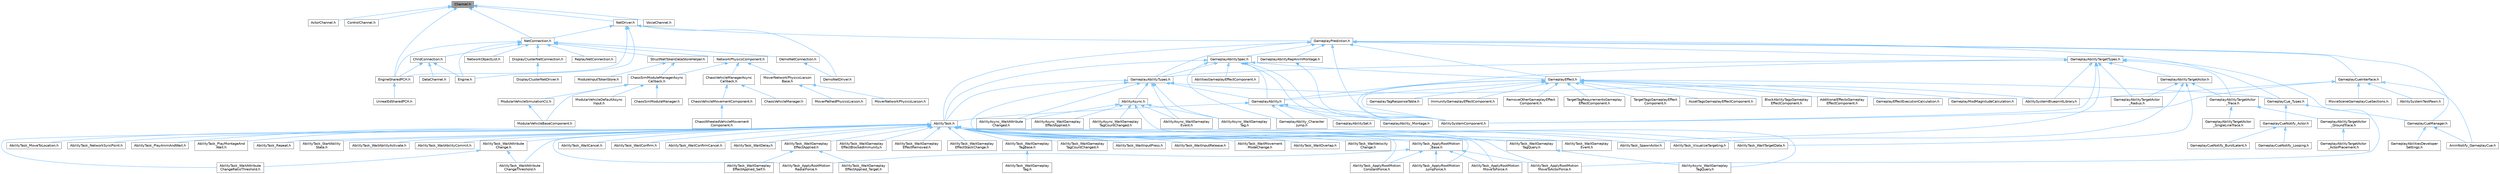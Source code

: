 digraph "Channel.h"
{
 // INTERACTIVE_SVG=YES
 // LATEX_PDF_SIZE
  bgcolor="transparent";
  edge [fontname=Helvetica,fontsize=10,labelfontname=Helvetica,labelfontsize=10];
  node [fontname=Helvetica,fontsize=10,shape=box,height=0.2,width=0.4];
  Node1 [id="Node000001",label="Channel.h",height=0.2,width=0.4,color="gray40", fillcolor="grey60", style="filled", fontcolor="black",tooltip=" "];
  Node1 -> Node2 [id="edge1_Node000001_Node000002",dir="back",color="steelblue1",style="solid",tooltip=" "];
  Node2 [id="Node000002",label="ActorChannel.h",height=0.2,width=0.4,color="grey40", fillcolor="white", style="filled",URL="$d5/de0/ActorChannel_8h.html",tooltip=" "];
  Node1 -> Node3 [id="edge2_Node000001_Node000003",dir="back",color="steelblue1",style="solid",tooltip=" "];
  Node3 [id="Node000003",label="ControlChannel.h",height=0.2,width=0.4,color="grey40", fillcolor="white", style="filled",URL="$d3/d06/ControlChannel_8h.html",tooltip=" "];
  Node1 -> Node4 [id="edge3_Node000001_Node000004",dir="back",color="steelblue1",style="solid",tooltip=" "];
  Node4 [id="Node000004",label="EngineSharedPCH.h",height=0.2,width=0.4,color="grey40", fillcolor="white", style="filled",URL="$dc/dbb/EngineSharedPCH_8h.html",tooltip=" "];
  Node4 -> Node5 [id="edge4_Node000004_Node000005",dir="back",color="steelblue1",style="solid",tooltip=" "];
  Node5 [id="Node000005",label="UnrealEdSharedPCH.h",height=0.2,width=0.4,color="grey40", fillcolor="white", style="filled",URL="$d1/de6/UnrealEdSharedPCH_8h.html",tooltip=" "];
  Node1 -> Node6 [id="edge5_Node000001_Node000006",dir="back",color="steelblue1",style="solid",tooltip=" "];
  Node6 [id="Node000006",label="NetConnection.h",height=0.2,width=0.4,color="grey40", fillcolor="white", style="filled",URL="$d6/d03/NetConnection_8h.html",tooltip=" "];
  Node6 -> Node7 [id="edge6_Node000006_Node000007",dir="back",color="steelblue1",style="solid",tooltip=" "];
  Node7 [id="Node000007",label="ChildConnection.h",height=0.2,width=0.4,color="grey40", fillcolor="white", style="filled",URL="$de/dea/ChildConnection_8h.html",tooltip=" "];
  Node7 -> Node8 [id="edge7_Node000007_Node000008",dir="back",color="steelblue1",style="solid",tooltip=" "];
  Node8 [id="Node000008",label="DataChannel.h",height=0.2,width=0.4,color="grey40", fillcolor="white", style="filled",URL="$df/ded/DataChannel_8h.html",tooltip=" "];
  Node7 -> Node9 [id="edge8_Node000007_Node000009",dir="back",color="steelblue1",style="solid",tooltip=" "];
  Node9 [id="Node000009",label="Engine.h",height=0.2,width=0.4,color="grey40", fillcolor="white", style="filled",URL="$d1/d34/Public_2Engine_8h.html",tooltip=" "];
  Node7 -> Node4 [id="edge9_Node000007_Node000004",dir="back",color="steelblue1",style="solid",tooltip=" "];
  Node6 -> Node10 [id="edge10_Node000006_Node000010",dir="back",color="steelblue1",style="solid",tooltip=" "];
  Node10 [id="Node000010",label="DemoNetConnection.h",height=0.2,width=0.4,color="grey40", fillcolor="white", style="filled",URL="$d7/d81/DemoNetConnection_8h.html",tooltip=" "];
  Node10 -> Node11 [id="edge11_Node000010_Node000011",dir="back",color="steelblue1",style="solid",tooltip=" "];
  Node11 [id="Node000011",label="DemoNetDriver.h",height=0.2,width=0.4,color="grey40", fillcolor="white", style="filled",URL="$df/df9/DemoNetDriver_8h.html",tooltip=" "];
  Node6 -> Node12 [id="edge12_Node000006_Node000012",dir="back",color="steelblue1",style="solid",tooltip=" "];
  Node12 [id="Node000012",label="DisplayClusterNetConnection.h",height=0.2,width=0.4,color="grey40", fillcolor="white", style="filled",URL="$d0/df0/DisplayClusterNetConnection_8h.html",tooltip=" "];
  Node12 -> Node13 [id="edge13_Node000012_Node000013",dir="back",color="steelblue1",style="solid",tooltip=" "];
  Node13 [id="Node000013",label="DisplayClusterNetDriver.h",height=0.2,width=0.4,color="grey40", fillcolor="white", style="filled",URL="$db/de1/DisplayClusterNetDriver_8h.html",tooltip=" "];
  Node6 -> Node9 [id="edge14_Node000006_Node000009",dir="back",color="steelblue1",style="solid",tooltip=" "];
  Node6 -> Node4 [id="edge15_Node000006_Node000004",dir="back",color="steelblue1",style="solid",tooltip=" "];
  Node6 -> Node14 [id="edge16_Node000006_Node000014",dir="back",color="steelblue1",style="solid",tooltip=" "];
  Node14 [id="Node000014",label="NetworkObjectList.h",height=0.2,width=0.4,color="grey40", fillcolor="white", style="filled",URL="$d5/d6a/NetworkObjectList_8h.html",tooltip=" "];
  Node6 -> Node15 [id="edge17_Node000006_Node000015",dir="back",color="steelblue1",style="solid",tooltip=" "];
  Node15 [id="Node000015",label="NetworkPhysicsComponent.h",height=0.2,width=0.4,color="grey40", fillcolor="white", style="filled",URL="$d5/dcb/NetworkPhysicsComponent_8h.html",tooltip=" "];
  Node15 -> Node16 [id="edge18_Node000015_Node000016",dir="back",color="steelblue1",style="solid",tooltip=" "];
  Node16 [id="Node000016",label="ChaosSimModuleManagerAsync\lCallback.h",height=0.2,width=0.4,color="grey40", fillcolor="white", style="filled",URL="$d7/dd0/ChaosSimModuleManagerAsyncCallback_8h.html",tooltip=" "];
  Node16 -> Node17 [id="edge19_Node000016_Node000017",dir="back",color="steelblue1",style="solid",tooltip=" "];
  Node17 [id="Node000017",label="ChaosSimModuleManager.h",height=0.2,width=0.4,color="grey40", fillcolor="white", style="filled",URL="$d7/dd1/ChaosSimModuleManager_8h.html",tooltip=" "];
  Node16 -> Node18 [id="edge20_Node000016_Node000018",dir="back",color="steelblue1",style="solid",tooltip=" "];
  Node18 [id="Node000018",label="ModularVehicleBaseComponent.h",height=0.2,width=0.4,color="grey40", fillcolor="white", style="filled",URL="$d3/dc7/ModularVehicleBaseComponent_8h.html",tooltip=" "];
  Node16 -> Node19 [id="edge21_Node000016_Node000019",dir="back",color="steelblue1",style="solid",tooltip=" "];
  Node19 [id="Node000019",label="ModularVehicleDefaultAsync\lInput.h",height=0.2,width=0.4,color="grey40", fillcolor="white", style="filled",URL="$d5/df8/ModularVehicleDefaultAsyncInput_8h.html",tooltip=" "];
  Node16 -> Node20 [id="edge22_Node000016_Node000020",dir="back",color="steelblue1",style="solid",tooltip=" "];
  Node20 [id="Node000020",label="ModularVehicleSimulationCU.h",height=0.2,width=0.4,color="grey40", fillcolor="white", style="filled",URL="$d8/d61/ModularVehicleSimulationCU_8h.html",tooltip=" "];
  Node20 -> Node18 [id="edge23_Node000020_Node000018",dir="back",color="steelblue1",style="solid",tooltip=" "];
  Node15 -> Node21 [id="edge24_Node000015_Node000021",dir="back",color="steelblue1",style="solid",tooltip=" "];
  Node21 [id="Node000021",label="ChaosVehicleManagerAsync\lCallback.h",height=0.2,width=0.4,color="grey40", fillcolor="white", style="filled",URL="$d4/dea/ChaosVehicleManagerAsyncCallback_8h.html",tooltip=" "];
  Node21 -> Node22 [id="edge25_Node000021_Node000022",dir="back",color="steelblue1",style="solid",tooltip=" "];
  Node22 [id="Node000022",label="ChaosVehicleManager.h",height=0.2,width=0.4,color="grey40", fillcolor="white", style="filled",URL="$d3/d70/ChaosVehicleManager_8h.html",tooltip=" "];
  Node21 -> Node23 [id="edge26_Node000021_Node000023",dir="back",color="steelblue1",style="solid",tooltip=" "];
  Node23 [id="Node000023",label="ChaosVehicleMovementComponent.h",height=0.2,width=0.4,color="grey40", fillcolor="white", style="filled",URL="$dc/dfc/ChaosVehicleMovementComponent_8h.html",tooltip=" "];
  Node23 -> Node24 [id="edge27_Node000023_Node000024",dir="back",color="steelblue1",style="solid",tooltip=" "];
  Node24 [id="Node000024",label="ChaosWheeledVehicleMovement\lComponent.h",height=0.2,width=0.4,color="grey40", fillcolor="white", style="filled",URL="$dc/d77/ChaosWheeledVehicleMovementComponent_8h.html",tooltip=" "];
  Node15 -> Node25 [id="edge28_Node000015_Node000025",dir="back",color="steelblue1",style="solid",tooltip=" "];
  Node25 [id="Node000025",label="MoverNetworkPhysicsLiaison\lBase.h",height=0.2,width=0.4,color="grey40", fillcolor="white", style="filled",URL="$d6/d54/MoverNetworkPhysicsLiaisonBase_8h.html",tooltip=" "];
  Node25 -> Node26 [id="edge29_Node000025_Node000026",dir="back",color="steelblue1",style="solid",tooltip=" "];
  Node26 [id="Node000026",label="MoverNetworkPhysicsLiaison.h",height=0.2,width=0.4,color="grey40", fillcolor="white", style="filled",URL="$d7/d6a/MoverNetworkPhysicsLiaison_8h.html",tooltip=" "];
  Node25 -> Node27 [id="edge30_Node000025_Node000027",dir="back",color="steelblue1",style="solid",tooltip=" "];
  Node27 [id="Node000027",label="MoverPathedPhysicsLiaison.h",height=0.2,width=0.4,color="grey40", fillcolor="white", style="filled",URL="$d8/d2d/MoverPathedPhysicsLiaison_8h.html",tooltip=" "];
  Node6 -> Node28 [id="edge31_Node000006_Node000028",dir="back",color="steelblue1",style="solid",tooltip=" "];
  Node28 [id="Node000028",label="ReplayNetConnection.h",height=0.2,width=0.4,color="grey40", fillcolor="white", style="filled",URL="$d8/dc8/ReplayNetConnection_8h.html",tooltip=" "];
  Node6 -> Node29 [id="edge32_Node000006_Node000029",dir="back",color="steelblue1",style="solid",tooltip=" "];
  Node29 [id="Node000029",label="StructNetTokenDataStoreHelper.h",height=0.2,width=0.4,color="grey40", fillcolor="white", style="filled",URL="$d2/d63/StructNetTokenDataStoreHelper_8h.html",tooltip=" "];
  Node29 -> Node16 [id="edge33_Node000029_Node000016",dir="back",color="steelblue1",style="solid",tooltip=" "];
  Node29 -> Node30 [id="edge34_Node000029_Node000030",dir="back",color="steelblue1",style="solid",tooltip=" "];
  Node30 [id="Node000030",label="ModuleInputTokenStore.h",height=0.2,width=0.4,color="grey40", fillcolor="white", style="filled",URL="$d9/d7e/ModuleInputTokenStore_8h.html",tooltip=" "];
  Node1 -> Node31 [id="edge35_Node000001_Node000031",dir="back",color="steelblue1",style="solid",tooltip=" "];
  Node31 [id="Node000031",label="NetDriver.h",height=0.2,width=0.4,color="grey40", fillcolor="white", style="filled",URL="$d8/d6d/NetDriver_8h.html",tooltip=" "];
  Node31 -> Node11 [id="edge36_Node000031_Node000011",dir="back",color="steelblue1",style="solid",tooltip=" "];
  Node31 -> Node9 [id="edge37_Node000031_Node000009",dir="back",color="steelblue1",style="solid",tooltip=" "];
  Node31 -> Node4 [id="edge38_Node000031_Node000004",dir="back",color="steelblue1",style="solid",tooltip=" "];
  Node31 -> Node32 [id="edge39_Node000031_Node000032",dir="back",color="steelblue1",style="solid",tooltip=" "];
  Node32 [id="Node000032",label="GameplayPrediction.h",height=0.2,width=0.4,color="grey40", fillcolor="white", style="filled",URL="$d1/d2f/GameplayPrediction_8h.html",tooltip=" "];
  Node32 -> Node33 [id="edge40_Node000032_Node000033",dir="back",color="steelblue1",style="solid",tooltip=" "];
  Node33 [id="Node000033",label="AbilitySystemComponent.h",height=0.2,width=0.4,color="grey40", fillcolor="white", style="filled",URL="$d0/da3/AbilitySystemComponent_8h.html",tooltip=" "];
  Node32 -> Node34 [id="edge41_Node000032_Node000034",dir="back",color="steelblue1",style="solid",tooltip=" "];
  Node34 [id="Node000034",label="AbilityTask.h",height=0.2,width=0.4,color="grey40", fillcolor="white", style="filled",URL="$d2/d8e/AbilityTask_8h.html",tooltip=" "];
  Node34 -> Node35 [id="edge42_Node000034_Node000035",dir="back",color="steelblue1",style="solid",tooltip=" "];
  Node35 [id="Node000035",label="AbilityTask_ApplyRootMotion\lConstantForce.h",height=0.2,width=0.4,color="grey40", fillcolor="white", style="filled",URL="$d0/de8/AbilityTask__ApplyRootMotionConstantForce_8h.html",tooltip=" "];
  Node34 -> Node36 [id="edge43_Node000034_Node000036",dir="back",color="steelblue1",style="solid",tooltip=" "];
  Node36 [id="Node000036",label="AbilityTask_ApplyRootMotion\lJumpForce.h",height=0.2,width=0.4,color="grey40", fillcolor="white", style="filled",URL="$d7/db6/AbilityTask__ApplyRootMotionJumpForce_8h.html",tooltip=" "];
  Node34 -> Node37 [id="edge44_Node000034_Node000037",dir="back",color="steelblue1",style="solid",tooltip=" "];
  Node37 [id="Node000037",label="AbilityTask_ApplyRootMotion\lMoveToActorForce.h",height=0.2,width=0.4,color="grey40", fillcolor="white", style="filled",URL="$d5/de3/AbilityTask__ApplyRootMotionMoveToActorForce_8h.html",tooltip=" "];
  Node34 -> Node38 [id="edge45_Node000034_Node000038",dir="back",color="steelblue1",style="solid",tooltip=" "];
  Node38 [id="Node000038",label="AbilityTask_ApplyRootMotion\lMoveToForce.h",height=0.2,width=0.4,color="grey40", fillcolor="white", style="filled",URL="$d3/dc3/AbilityTask__ApplyRootMotionMoveToForce_8h.html",tooltip=" "];
  Node34 -> Node39 [id="edge46_Node000034_Node000039",dir="back",color="steelblue1",style="solid",tooltip=" "];
  Node39 [id="Node000039",label="AbilityTask_ApplyRootMotion\lRadialForce.h",height=0.2,width=0.4,color="grey40", fillcolor="white", style="filled",URL="$da/d06/AbilityTask__ApplyRootMotionRadialForce_8h.html",tooltip=" "];
  Node34 -> Node40 [id="edge47_Node000034_Node000040",dir="back",color="steelblue1",style="solid",tooltip=" "];
  Node40 [id="Node000040",label="AbilityTask_ApplyRootMotion\l_Base.h",height=0.2,width=0.4,color="grey40", fillcolor="white", style="filled",URL="$d8/d7d/AbilityTask__ApplyRootMotion__Base_8h.html",tooltip=" "];
  Node40 -> Node35 [id="edge48_Node000040_Node000035",dir="back",color="steelblue1",style="solid",tooltip=" "];
  Node40 -> Node36 [id="edge49_Node000040_Node000036",dir="back",color="steelblue1",style="solid",tooltip=" "];
  Node40 -> Node37 [id="edge50_Node000040_Node000037",dir="back",color="steelblue1",style="solid",tooltip=" "];
  Node40 -> Node38 [id="edge51_Node000040_Node000038",dir="back",color="steelblue1",style="solid",tooltip=" "];
  Node40 -> Node39 [id="edge52_Node000040_Node000039",dir="back",color="steelblue1",style="solid",tooltip=" "];
  Node34 -> Node41 [id="edge53_Node000034_Node000041",dir="back",color="steelblue1",style="solid",tooltip=" "];
  Node41 [id="Node000041",label="AbilityTask_MoveToLocation.h",height=0.2,width=0.4,color="grey40", fillcolor="white", style="filled",URL="$da/d8d/AbilityTask__MoveToLocation_8h.html",tooltip=" "];
  Node34 -> Node42 [id="edge54_Node000034_Node000042",dir="back",color="steelblue1",style="solid",tooltip=" "];
  Node42 [id="Node000042",label="AbilityTask_NetworkSyncPoint.h",height=0.2,width=0.4,color="grey40", fillcolor="white", style="filled",URL="$dc/d62/AbilityTask__NetworkSyncPoint_8h.html",tooltip=" "];
  Node34 -> Node43 [id="edge55_Node000034_Node000043",dir="back",color="steelblue1",style="solid",tooltip=" "];
  Node43 [id="Node000043",label="AbilityTask_PlayAnimAndWait.h",height=0.2,width=0.4,color="grey40", fillcolor="white", style="filled",URL="$d4/d50/AbilityTask__PlayAnimAndWait_8h.html",tooltip=" "];
  Node34 -> Node44 [id="edge56_Node000034_Node000044",dir="back",color="steelblue1",style="solid",tooltip=" "];
  Node44 [id="Node000044",label="AbilityTask_PlayMontageAnd\lWait.h",height=0.2,width=0.4,color="grey40", fillcolor="white", style="filled",URL="$de/d05/AbilityTask__PlayMontageAndWait_8h.html",tooltip=" "];
  Node34 -> Node45 [id="edge57_Node000034_Node000045",dir="back",color="steelblue1",style="solid",tooltip=" "];
  Node45 [id="Node000045",label="AbilityTask_Repeat.h",height=0.2,width=0.4,color="grey40", fillcolor="white", style="filled",URL="$da/d7d/AbilityTask__Repeat_8h.html",tooltip=" "];
  Node34 -> Node46 [id="edge58_Node000034_Node000046",dir="back",color="steelblue1",style="solid",tooltip=" "];
  Node46 [id="Node000046",label="AbilityTask_SpawnActor.h",height=0.2,width=0.4,color="grey40", fillcolor="white", style="filled",URL="$dc/d97/AbilityTask__SpawnActor_8h.html",tooltip=" "];
  Node34 -> Node47 [id="edge59_Node000034_Node000047",dir="back",color="steelblue1",style="solid",tooltip=" "];
  Node47 [id="Node000047",label="AbilityTask_StartAbility\lState.h",height=0.2,width=0.4,color="grey40", fillcolor="white", style="filled",URL="$db/d91/AbilityTask__StartAbilityState_8h.html",tooltip=" "];
  Node34 -> Node48 [id="edge60_Node000034_Node000048",dir="back",color="steelblue1",style="solid",tooltip=" "];
  Node48 [id="Node000048",label="AbilityTask_VisualizeTargeting.h",height=0.2,width=0.4,color="grey40", fillcolor="white", style="filled",URL="$df/dbd/AbilityTask__VisualizeTargeting_8h.html",tooltip=" "];
  Node34 -> Node49 [id="edge61_Node000034_Node000049",dir="back",color="steelblue1",style="solid",tooltip=" "];
  Node49 [id="Node000049",label="AbilityTask_WaitAbilityActivate.h",height=0.2,width=0.4,color="grey40", fillcolor="white", style="filled",URL="$db/da3/AbilityTask__WaitAbilityActivate_8h.html",tooltip=" "];
  Node34 -> Node50 [id="edge62_Node000034_Node000050",dir="back",color="steelblue1",style="solid",tooltip=" "];
  Node50 [id="Node000050",label="AbilityTask_WaitAbilityCommit.h",height=0.2,width=0.4,color="grey40", fillcolor="white", style="filled",URL="$de/de8/AbilityTask__WaitAbilityCommit_8h.html",tooltip=" "];
  Node34 -> Node51 [id="edge63_Node000034_Node000051",dir="back",color="steelblue1",style="solid",tooltip=" "];
  Node51 [id="Node000051",label="AbilityTask_WaitAttribute\lChange.h",height=0.2,width=0.4,color="grey40", fillcolor="white", style="filled",URL="$dd/d60/AbilityTask__WaitAttributeChange_8h.html",tooltip=" "];
  Node51 -> Node52 [id="edge64_Node000051_Node000052",dir="back",color="steelblue1",style="solid",tooltip=" "];
  Node52 [id="Node000052",label="AbilityTask_WaitAttribute\lChangeRatioThreshold.h",height=0.2,width=0.4,color="grey40", fillcolor="white", style="filled",URL="$de/d5e/AbilityTask__WaitAttributeChangeRatioThreshold_8h.html",tooltip=" "];
  Node51 -> Node53 [id="edge65_Node000051_Node000053",dir="back",color="steelblue1",style="solid",tooltip=" "];
  Node53 [id="Node000053",label="AbilityTask_WaitAttribute\lChangeThreshold.h",height=0.2,width=0.4,color="grey40", fillcolor="white", style="filled",URL="$db/d3e/AbilityTask__WaitAttributeChangeThreshold_8h.html",tooltip=" "];
  Node34 -> Node52 [id="edge66_Node000034_Node000052",dir="back",color="steelblue1",style="solid",tooltip=" "];
  Node34 -> Node53 [id="edge67_Node000034_Node000053",dir="back",color="steelblue1",style="solid",tooltip=" "];
  Node34 -> Node54 [id="edge68_Node000034_Node000054",dir="back",color="steelblue1",style="solid",tooltip=" "];
  Node54 [id="Node000054",label="AbilityTask_WaitCancel.h",height=0.2,width=0.4,color="grey40", fillcolor="white", style="filled",URL="$dc/d16/AbilityTask__WaitCancel_8h.html",tooltip=" "];
  Node34 -> Node55 [id="edge69_Node000034_Node000055",dir="back",color="steelblue1",style="solid",tooltip=" "];
  Node55 [id="Node000055",label="AbilityTask_WaitConfirm.h",height=0.2,width=0.4,color="grey40", fillcolor="white", style="filled",URL="$d3/d4f/AbilityTask__WaitConfirm_8h.html",tooltip=" "];
  Node34 -> Node56 [id="edge70_Node000034_Node000056",dir="back",color="steelblue1",style="solid",tooltip=" "];
  Node56 [id="Node000056",label="AbilityTask_WaitConfirmCancel.h",height=0.2,width=0.4,color="grey40", fillcolor="white", style="filled",URL="$de/d88/AbilityTask__WaitConfirmCancel_8h.html",tooltip=" "];
  Node34 -> Node57 [id="edge71_Node000034_Node000057",dir="back",color="steelblue1",style="solid",tooltip=" "];
  Node57 [id="Node000057",label="AbilityTask_WaitDelay.h",height=0.2,width=0.4,color="grey40", fillcolor="white", style="filled",URL="$dc/d63/AbilityTask__WaitDelay_8h.html",tooltip=" "];
  Node34 -> Node58 [id="edge72_Node000034_Node000058",dir="back",color="steelblue1",style="solid",tooltip=" "];
  Node58 [id="Node000058",label="AbilityTask_WaitGameplay\lEffectApplied.h",height=0.2,width=0.4,color="grey40", fillcolor="white", style="filled",URL="$d8/dfe/AbilityTask__WaitGameplayEffectApplied_8h.html",tooltip=" "];
  Node58 -> Node59 [id="edge73_Node000058_Node000059",dir="back",color="steelblue1",style="solid",tooltip=" "];
  Node59 [id="Node000059",label="AbilityTask_WaitGameplay\lEffectApplied_Self.h",height=0.2,width=0.4,color="grey40", fillcolor="white", style="filled",URL="$d0/d01/AbilityTask__WaitGameplayEffectApplied__Self_8h.html",tooltip=" "];
  Node58 -> Node60 [id="edge74_Node000058_Node000060",dir="back",color="steelblue1",style="solid",tooltip=" "];
  Node60 [id="Node000060",label="AbilityTask_WaitGameplay\lEffectApplied_Target.h",height=0.2,width=0.4,color="grey40", fillcolor="white", style="filled",URL="$db/dc4/AbilityTask__WaitGameplayEffectApplied__Target_8h.html",tooltip=" "];
  Node34 -> Node61 [id="edge75_Node000034_Node000061",dir="back",color="steelblue1",style="solid",tooltip=" "];
  Node61 [id="Node000061",label="AbilityTask_WaitGameplay\lEffectBlockedImmunity.h",height=0.2,width=0.4,color="grey40", fillcolor="white", style="filled",URL="$d4/d24/AbilityTask__WaitGameplayEffectBlockedImmunity_8h.html",tooltip=" "];
  Node34 -> Node62 [id="edge76_Node000034_Node000062",dir="back",color="steelblue1",style="solid",tooltip=" "];
  Node62 [id="Node000062",label="AbilityTask_WaitGameplay\lEffectRemoved.h",height=0.2,width=0.4,color="grey40", fillcolor="white", style="filled",URL="$d1/da9/AbilityTask__WaitGameplayEffectRemoved_8h.html",tooltip=" "];
  Node34 -> Node63 [id="edge77_Node000034_Node000063",dir="back",color="steelblue1",style="solid",tooltip=" "];
  Node63 [id="Node000063",label="AbilityTask_WaitGameplay\lEffectStackChange.h",height=0.2,width=0.4,color="grey40", fillcolor="white", style="filled",URL="$de/db3/AbilityTask__WaitGameplayEffectStackChange_8h.html",tooltip=" "];
  Node34 -> Node64 [id="edge78_Node000034_Node000064",dir="back",color="steelblue1",style="solid",tooltip=" "];
  Node64 [id="Node000064",label="AbilityTask_WaitGameplay\lEvent.h",height=0.2,width=0.4,color="grey40", fillcolor="white", style="filled",URL="$dc/db8/AbilityTask__WaitGameplayEvent_8h.html",tooltip=" "];
  Node34 -> Node65 [id="edge79_Node000034_Node000065",dir="back",color="steelblue1",style="solid",tooltip=" "];
  Node65 [id="Node000065",label="AbilityTask_WaitGameplay\lTagBase.h",height=0.2,width=0.4,color="grey40", fillcolor="white", style="filled",URL="$d8/dd0/AbilityTask__WaitGameplayTagBase_8h.html",tooltip=" "];
  Node65 -> Node66 [id="edge80_Node000065_Node000066",dir="back",color="steelblue1",style="solid",tooltip=" "];
  Node66 [id="Node000066",label="AbilityTask_WaitGameplay\lTag.h",height=0.2,width=0.4,color="grey40", fillcolor="white", style="filled",URL="$d3/d4f/AbilityTask__WaitGameplayTag_8h.html",tooltip=" "];
  Node34 -> Node67 [id="edge81_Node000034_Node000067",dir="back",color="steelblue1",style="solid",tooltip=" "];
  Node67 [id="Node000067",label="AbilityTask_WaitGameplay\lTagCountChanged.h",height=0.2,width=0.4,color="grey40", fillcolor="white", style="filled",URL="$dd/d55/AbilityTask__WaitGameplayTagCountChanged_8h.html",tooltip=" "];
  Node34 -> Node68 [id="edge82_Node000034_Node000068",dir="back",color="steelblue1",style="solid",tooltip=" "];
  Node68 [id="Node000068",label="AbilityTask_WaitGameplay\lTagQuery.h",height=0.2,width=0.4,color="grey40", fillcolor="white", style="filled",URL="$d4/d7f/AbilityTask__WaitGameplayTagQuery_8h.html",tooltip=" "];
  Node68 -> Node69 [id="edge83_Node000068_Node000069",dir="back",color="steelblue1",style="solid",tooltip=" "];
  Node69 [id="Node000069",label="AbilityAsync_WaitGameplay\lTagQuery.h",height=0.2,width=0.4,color="grey40", fillcolor="white", style="filled",URL="$d5/d29/AbilityAsync__WaitGameplayTagQuery_8h.html",tooltip=" "];
  Node34 -> Node70 [id="edge84_Node000034_Node000070",dir="back",color="steelblue1",style="solid",tooltip=" "];
  Node70 [id="Node000070",label="AbilityTask_WaitInputPress.h",height=0.2,width=0.4,color="grey40", fillcolor="white", style="filled",URL="$d6/d00/AbilityTask__WaitInputPress_8h.html",tooltip=" "];
  Node34 -> Node71 [id="edge85_Node000034_Node000071",dir="back",color="steelblue1",style="solid",tooltip=" "];
  Node71 [id="Node000071",label="AbilityTask_WaitInputRelease.h",height=0.2,width=0.4,color="grey40", fillcolor="white", style="filled",URL="$d1/d89/AbilityTask__WaitInputRelease_8h.html",tooltip=" "];
  Node34 -> Node72 [id="edge86_Node000034_Node000072",dir="back",color="steelblue1",style="solid",tooltip=" "];
  Node72 [id="Node000072",label="AbilityTask_WaitMovement\lModeChange.h",height=0.2,width=0.4,color="grey40", fillcolor="white", style="filled",URL="$d9/df7/AbilityTask__WaitMovementModeChange_8h.html",tooltip=" "];
  Node34 -> Node73 [id="edge87_Node000034_Node000073",dir="back",color="steelblue1",style="solid",tooltip=" "];
  Node73 [id="Node000073",label="AbilityTask_WaitOverlap.h",height=0.2,width=0.4,color="grey40", fillcolor="white", style="filled",URL="$d9/dab/AbilityTask__WaitOverlap_8h.html",tooltip=" "];
  Node34 -> Node74 [id="edge88_Node000034_Node000074",dir="back",color="steelblue1",style="solid",tooltip=" "];
  Node74 [id="Node000074",label="AbilityTask_WaitTargetData.h",height=0.2,width=0.4,color="grey40", fillcolor="white", style="filled",URL="$d2/d40/AbilityTask__WaitTargetData_8h.html",tooltip=" "];
  Node34 -> Node75 [id="edge89_Node000034_Node000075",dir="back",color="steelblue1",style="solid",tooltip=" "];
  Node75 [id="Node000075",label="AbilityTask_WaitVelocity\lChange.h",height=0.2,width=0.4,color="grey40", fillcolor="white", style="filled",URL="$da/d38/AbilityTask__WaitVelocityChange_8h.html",tooltip=" "];
  Node32 -> Node76 [id="edge90_Node000032_Node000076",dir="back",color="steelblue1",style="solid",tooltip=" "];
  Node76 [id="Node000076",label="GameplayAbilityRepAnimMontage.h",height=0.2,width=0.4,color="grey40", fillcolor="white", style="filled",URL="$d2/d68/GameplayAbilityRepAnimMontage_8h.html",tooltip=" "];
  Node76 -> Node33 [id="edge91_Node000076_Node000033",dir="back",color="steelblue1",style="solid",tooltip=" "];
  Node32 -> Node77 [id="edge92_Node000032_Node000077",dir="back",color="steelblue1",style="solid",tooltip=" "];
  Node77 [id="Node000077",label="GameplayAbilitySpec.h",height=0.2,width=0.4,color="grey40", fillcolor="white", style="filled",URL="$dd/daf/GameplayAbilitySpec_8h.html",tooltip=" "];
  Node77 -> Node78 [id="edge93_Node000077_Node000078",dir="back",color="steelblue1",style="solid",tooltip=" "];
  Node78 [id="Node000078",label="AbilitiesGameplayEffectComponent.h",height=0.2,width=0.4,color="grey40", fillcolor="white", style="filled",URL="$da/db0/AbilitiesGameplayEffectComponent_8h.html",tooltip=" "];
  Node77 -> Node33 [id="edge94_Node000077_Node000033",dir="back",color="steelblue1",style="solid",tooltip=" "];
  Node77 -> Node34 [id="edge95_Node000077_Node000034",dir="back",color="steelblue1",style="solid",tooltip=" "];
  Node77 -> Node79 [id="edge96_Node000077_Node000079",dir="back",color="steelblue1",style="solid",tooltip=" "];
  Node79 [id="Node000079",label="GameplayAbility.h",height=0.2,width=0.4,color="grey40", fillcolor="white", style="filled",URL="$dc/d44/GameplayAbility_8h.html",tooltip=" "];
  Node79 -> Node33 [id="edge97_Node000079_Node000033",dir="back",color="steelblue1",style="solid",tooltip=" "];
  Node79 -> Node34 [id="edge98_Node000079_Node000034",dir="back",color="steelblue1",style="solid",tooltip=" "];
  Node79 -> Node80 [id="edge99_Node000079_Node000080",dir="back",color="steelblue1",style="solid",tooltip=" "];
  Node80 [id="Node000080",label="GameplayAbilitySet.h",height=0.2,width=0.4,color="grey40", fillcolor="white", style="filled",URL="$d5/d19/GameplayAbilitySet_8h.html",tooltip=" "];
  Node79 -> Node81 [id="edge100_Node000079_Node000081",dir="back",color="steelblue1",style="solid",tooltip=" "];
  Node81 [id="Node000081",label="GameplayAbility_Character\lJump.h",height=0.2,width=0.4,color="grey40", fillcolor="white", style="filled",URL="$d7/dd2/GameplayAbility__CharacterJump_8h.html",tooltip=" "];
  Node79 -> Node82 [id="edge101_Node000079_Node000082",dir="back",color="steelblue1",style="solid",tooltip=" "];
  Node82 [id="Node000082",label="GameplayAbility_Montage.h",height=0.2,width=0.4,color="grey40", fillcolor="white", style="filled",URL="$d6/d77/GameplayAbility__Montage_8h.html",tooltip=" "];
  Node77 -> Node83 [id="edge102_Node000077_Node000083",dir="back",color="steelblue1",style="solid",tooltip=" "];
  Node83 [id="Node000083",label="GameplayAbilityTypes.h",height=0.2,width=0.4,color="grey40", fillcolor="white", style="filled",URL="$d1/dd9/GameplayAbilityTypes_8h.html",tooltip=" "];
  Node83 -> Node84 [id="edge103_Node000083_Node000084",dir="back",color="steelblue1",style="solid",tooltip=" "];
  Node84 [id="Node000084",label="AbilityAsync.h",height=0.2,width=0.4,color="grey40", fillcolor="white", style="filled",URL="$d8/dce/AbilityAsync_8h.html",tooltip=" "];
  Node84 -> Node85 [id="edge104_Node000084_Node000085",dir="back",color="steelblue1",style="solid",tooltip=" "];
  Node85 [id="Node000085",label="AbilityAsync_WaitAttribute\lChanged.h",height=0.2,width=0.4,color="grey40", fillcolor="white", style="filled",URL="$d8/d81/AbilityAsync__WaitAttributeChanged_8h.html",tooltip=" "];
  Node84 -> Node86 [id="edge105_Node000084_Node000086",dir="back",color="steelblue1",style="solid",tooltip=" "];
  Node86 [id="Node000086",label="AbilityAsync_WaitGameplay\lEffectApplied.h",height=0.2,width=0.4,color="grey40", fillcolor="white", style="filled",URL="$dd/d1a/AbilityAsync__WaitGameplayEffectApplied_8h.html",tooltip=" "];
  Node84 -> Node87 [id="edge106_Node000084_Node000087",dir="back",color="steelblue1",style="solid",tooltip=" "];
  Node87 [id="Node000087",label="AbilityAsync_WaitGameplay\lEvent.h",height=0.2,width=0.4,color="grey40", fillcolor="white", style="filled",URL="$d4/d2d/AbilityAsync__WaitGameplayEvent_8h.html",tooltip=" "];
  Node84 -> Node88 [id="edge107_Node000084_Node000088",dir="back",color="steelblue1",style="solid",tooltip=" "];
  Node88 [id="Node000088",label="AbilityAsync_WaitGameplay\lTag.h",height=0.2,width=0.4,color="grey40", fillcolor="white", style="filled",URL="$d8/dc5/AbilityAsync__WaitGameplayTag_8h.html",tooltip=" "];
  Node84 -> Node89 [id="edge108_Node000084_Node000089",dir="back",color="steelblue1",style="solid",tooltip=" "];
  Node89 [id="Node000089",label="AbilityAsync_WaitGameplay\lTagCountChanged.h",height=0.2,width=0.4,color="grey40", fillcolor="white", style="filled",URL="$d3/d03/AbilityAsync__WaitGameplayTagCountChanged_8h.html",tooltip=" "];
  Node84 -> Node69 [id="edge109_Node000084_Node000069",dir="back",color="steelblue1",style="solid",tooltip=" "];
  Node83 -> Node85 [id="edge110_Node000083_Node000085",dir="back",color="steelblue1",style="solid",tooltip=" "];
  Node83 -> Node87 [id="edge111_Node000083_Node000087",dir="back",color="steelblue1",style="solid",tooltip=" "];
  Node83 -> Node88 [id="edge112_Node000083_Node000088",dir="back",color="steelblue1",style="solid",tooltip=" "];
  Node83 -> Node90 [id="edge113_Node000083_Node000090",dir="back",color="steelblue1",style="solid",tooltip=" "];
  Node90 [id="Node000090",label="AbilitySystemBlueprintLibrary.h",height=0.2,width=0.4,color="grey40", fillcolor="white", style="filled",URL="$d5/dd6/AbilitySystemBlueprintLibrary_8h.html",tooltip=" "];
  Node83 -> Node34 [id="edge114_Node000083_Node000034",dir="back",color="steelblue1",style="solid",tooltip=" "];
  Node83 -> Node64 [id="edge115_Node000083_Node000064",dir="back",color="steelblue1",style="solid",tooltip=" "];
  Node83 -> Node79 [id="edge116_Node000083_Node000079",dir="back",color="steelblue1",style="solid",tooltip=" "];
  Node77 -> Node81 [id="edge117_Node000077_Node000081",dir="back",color="steelblue1",style="solid",tooltip=" "];
  Node77 -> Node82 [id="edge118_Node000077_Node000082",dir="back",color="steelblue1",style="solid",tooltip=" "];
  Node77 -> Node91 [id="edge119_Node000077_Node000091",dir="back",color="steelblue1",style="solid",tooltip=" "];
  Node91 [id="Node000091",label="GameplayEffect.h",height=0.2,width=0.4,color="grey40", fillcolor="white", style="filled",URL="$d4/d15/GameplayEffect_8h.html",tooltip=" "];
  Node91 -> Node33 [id="edge120_Node000091_Node000033",dir="back",color="steelblue1",style="solid",tooltip=" "];
  Node91 -> Node92 [id="edge121_Node000091_Node000092",dir="back",color="steelblue1",style="solid",tooltip=" "];
  Node92 [id="Node000092",label="AdditionalEffectsGameplay\lEffectComponent.h",height=0.2,width=0.4,color="grey40", fillcolor="white", style="filled",URL="$d5/dd7/AdditionalEffectsGameplayEffectComponent_8h.html",tooltip=" "];
  Node91 -> Node93 [id="edge122_Node000091_Node000093",dir="back",color="steelblue1",style="solid",tooltip=" "];
  Node93 [id="Node000093",label="AssetTagsGameplayEffectComponent.h",height=0.2,width=0.4,color="grey40", fillcolor="white", style="filled",URL="$df/d29/AssetTagsGameplayEffectComponent_8h.html",tooltip=" "];
  Node91 -> Node94 [id="edge123_Node000091_Node000094",dir="back",color="steelblue1",style="solid",tooltip=" "];
  Node94 [id="Node000094",label="BlockAbilityTagsGameplay\lEffectComponent.h",height=0.2,width=0.4,color="grey40", fillcolor="white", style="filled",URL="$d3/dad/BlockAbilityTagsGameplayEffectComponent_8h.html",tooltip=" "];
  Node91 -> Node79 [id="edge124_Node000091_Node000079",dir="back",color="steelblue1",style="solid",tooltip=" "];
  Node91 -> Node82 [id="edge125_Node000091_Node000082",dir="back",color="steelblue1",style="solid",tooltip=" "];
  Node91 -> Node95 [id="edge126_Node000091_Node000095",dir="back",color="steelblue1",style="solid",tooltip=" "];
  Node95 [id="Node000095",label="GameplayCue_Types.h",height=0.2,width=0.4,color="grey40", fillcolor="white", style="filled",URL="$da/d67/GameplayCue__Types_8h.html",tooltip=" "];
  Node95 -> Node96 [id="edge127_Node000095_Node000096",dir="back",color="steelblue1",style="solid",tooltip=" "];
  Node96 [id="Node000096",label="GameplayCueManager.h",height=0.2,width=0.4,color="grey40", fillcolor="white", style="filled",URL="$d7/d4e/GameplayCueManager_8h.html",tooltip=" "];
  Node96 -> Node97 [id="edge128_Node000096_Node000097",dir="back",color="steelblue1",style="solid",tooltip=" "];
  Node97 [id="Node000097",label="AnimNotify_GameplayCue.h",height=0.2,width=0.4,color="grey40", fillcolor="white", style="filled",URL="$da/d48/AnimNotify__GameplayCue_8h.html",tooltip=" "];
  Node96 -> Node98 [id="edge129_Node000096_Node000098",dir="back",color="steelblue1",style="solid",tooltip=" "];
  Node98 [id="Node000098",label="GameplayAbilitiesDeveloper\lSettings.h",height=0.2,width=0.4,color="grey40", fillcolor="white", style="filled",URL="$d3/d55/GameplayAbilitiesDeveloperSettings_8h.html",tooltip=" "];
  Node95 -> Node99 [id="edge130_Node000095_Node000099",dir="back",color="steelblue1",style="solid",tooltip=" "];
  Node99 [id="Node000099",label="GameplayCueNotify_Actor.h",height=0.2,width=0.4,color="grey40", fillcolor="white", style="filled",URL="$df/d91/GameplayCueNotify__Actor_8h.html",tooltip=" "];
  Node99 -> Node100 [id="edge131_Node000099_Node000100",dir="back",color="steelblue1",style="solid",tooltip=" "];
  Node100 [id="Node000100",label="GameplayCueNotify_BurstLatent.h",height=0.2,width=0.4,color="grey40", fillcolor="white", style="filled",URL="$df/db0/GameplayCueNotify__BurstLatent_8h.html",tooltip=" "];
  Node99 -> Node101 [id="edge132_Node000099_Node000101",dir="back",color="steelblue1",style="solid",tooltip=" "];
  Node101 [id="Node000101",label="GameplayCueNotify_Looping.h",height=0.2,width=0.4,color="grey40", fillcolor="white", style="filled",URL="$d5/db4/GameplayCueNotify__Looping_8h.html",tooltip=" "];
  Node91 -> Node102 [id="edge133_Node000091_Node000102",dir="back",color="steelblue1",style="solid",tooltip=" "];
  Node102 [id="Node000102",label="GameplayEffectExecutionCalculation.h",height=0.2,width=0.4,color="grey40", fillcolor="white", style="filled",URL="$df/d9d/GameplayEffectExecutionCalculation_8h.html",tooltip=" "];
  Node91 -> Node103 [id="edge134_Node000091_Node000103",dir="back",color="steelblue1",style="solid",tooltip=" "];
  Node103 [id="Node000103",label="GameplayModMagnitudeCalculation.h",height=0.2,width=0.4,color="grey40", fillcolor="white", style="filled",URL="$dd/da6/GameplayModMagnitudeCalculation_8h.html",tooltip=" "];
  Node91 -> Node104 [id="edge135_Node000091_Node000104",dir="back",color="steelblue1",style="solid",tooltip=" "];
  Node104 [id="Node000104",label="GameplayTagResponseTable.h",height=0.2,width=0.4,color="grey40", fillcolor="white", style="filled",URL="$d1/d27/GameplayTagResponseTable_8h.html",tooltip=" "];
  Node91 -> Node105 [id="edge136_Node000091_Node000105",dir="back",color="steelblue1",style="solid",tooltip=" "];
  Node105 [id="Node000105",label="ImmunityGameplayEffectComponent.h",height=0.2,width=0.4,color="grey40", fillcolor="white", style="filled",URL="$d7/dae/ImmunityGameplayEffectComponent_8h.html",tooltip=" "];
  Node91 -> Node106 [id="edge137_Node000091_Node000106",dir="back",color="steelblue1",style="solid",tooltip=" "];
  Node106 [id="Node000106",label="RemoveOtherGameplayEffect\lComponent.h",height=0.2,width=0.4,color="grey40", fillcolor="white", style="filled",URL="$d8/da2/RemoveOtherGameplayEffectComponent_8h.html",tooltip=" "];
  Node91 -> Node107 [id="edge138_Node000091_Node000107",dir="back",color="steelblue1",style="solid",tooltip=" "];
  Node107 [id="Node000107",label="TargetTagRequirementsGameplay\lEffectComponent.h",height=0.2,width=0.4,color="grey40", fillcolor="white", style="filled",URL="$d3/df8/TargetTagRequirementsGameplayEffectComponent_8h.html",tooltip=" "];
  Node91 -> Node108 [id="edge139_Node000091_Node000108",dir="back",color="steelblue1",style="solid",tooltip=" "];
  Node108 [id="Node000108",label="TargetTagsGameplayEffect\lComponent.h",height=0.2,width=0.4,color="grey40", fillcolor="white", style="filled",URL="$d5/d2e/TargetTagsGameplayEffectComponent_8h.html",tooltip=" "];
  Node32 -> Node109 [id="edge140_Node000032_Node000109",dir="back",color="steelblue1",style="solid",tooltip=" "];
  Node109 [id="Node000109",label="GameplayAbilityTargetTypes.h",height=0.2,width=0.4,color="grey40", fillcolor="white", style="filled",URL="$d8/dd1/GameplayAbilityTargetTypes_8h.html",tooltip=" "];
  Node109 -> Node90 [id="edge141_Node000109_Node000090",dir="back",color="steelblue1",style="solid",tooltip=" "];
  Node109 -> Node33 [id="edge142_Node000109_Node000033",dir="back",color="steelblue1",style="solid",tooltip=" "];
  Node109 -> Node37 [id="edge143_Node000109_Node000037",dir="back",color="steelblue1",style="solid",tooltip=" "];
  Node109 -> Node46 [id="edge144_Node000109_Node000046",dir="back",color="steelblue1",style="solid",tooltip=" "];
  Node109 -> Node79 [id="edge145_Node000109_Node000079",dir="back",color="steelblue1",style="solid",tooltip=" "];
  Node109 -> Node110 [id="edge146_Node000109_Node000110",dir="back",color="steelblue1",style="solid",tooltip=" "];
  Node110 [id="Node000110",label="GameplayAbilityTargetActor.h",height=0.2,width=0.4,color="grey40", fillcolor="white", style="filled",URL="$d7/d35/GameplayAbilityTargetActor_8h.html",tooltip=" "];
  Node110 -> Node48 [id="edge147_Node000110_Node000048",dir="back",color="steelblue1",style="solid",tooltip=" "];
  Node110 -> Node74 [id="edge148_Node000110_Node000074",dir="back",color="steelblue1",style="solid",tooltip=" "];
  Node110 -> Node111 [id="edge149_Node000110_Node000111",dir="back",color="steelblue1",style="solid",tooltip=" "];
  Node111 [id="Node000111",label="GameplayAbilityTargetActor\l_Radius.h",height=0.2,width=0.4,color="grey40", fillcolor="white", style="filled",URL="$da/d31/GameplayAbilityTargetActor__Radius_8h.html",tooltip=" "];
  Node110 -> Node112 [id="edge150_Node000110_Node000112",dir="back",color="steelblue1",style="solid",tooltip=" "];
  Node112 [id="Node000112",label="GameplayAbilityTargetActor\l_Trace.h",height=0.2,width=0.4,color="grey40", fillcolor="white", style="filled",URL="$d6/d1b/GameplayAbilityTargetActor__Trace_8h.html",tooltip=" "];
  Node112 -> Node113 [id="edge151_Node000112_Node000113",dir="back",color="steelblue1",style="solid",tooltip=" "];
  Node113 [id="Node000113",label="GameplayAbilityTargetActor\l_GroundTrace.h",height=0.2,width=0.4,color="grey40", fillcolor="white", style="filled",URL="$d8/daf/GameplayAbilityTargetActor__GroundTrace_8h.html",tooltip=" "];
  Node113 -> Node114 [id="edge152_Node000113_Node000114",dir="back",color="steelblue1",style="solid",tooltip=" "];
  Node114 [id="Node000114",label="GameplayAbilityTargetActor\l_ActorPlacement.h",height=0.2,width=0.4,color="grey40", fillcolor="white", style="filled",URL="$d5/d60/GameplayAbilityTargetActor__ActorPlacement_8h.html",tooltip=" "];
  Node112 -> Node115 [id="edge153_Node000112_Node000115",dir="back",color="steelblue1",style="solid",tooltip=" "];
  Node115 [id="Node000115",label="GameplayAbilityTargetActor\l_SingleLineTrace.h",height=0.2,width=0.4,color="grey40", fillcolor="white", style="filled",URL="$dc/d15/GameplayAbilityTargetActor__SingleLineTrace_8h.html",tooltip=" "];
  Node109 -> Node111 [id="edge154_Node000109_Node000111",dir="back",color="steelblue1",style="solid",tooltip=" "];
  Node109 -> Node112 [id="edge155_Node000109_Node000112",dir="back",color="steelblue1",style="solid",tooltip=" "];
  Node109 -> Node83 [id="edge156_Node000109_Node000083",dir="back",color="steelblue1",style="solid",tooltip=" "];
  Node32 -> Node83 [id="edge157_Node000032_Node000083",dir="back",color="steelblue1",style="solid",tooltip=" "];
  Node32 -> Node116 [id="edge158_Node000032_Node000116",dir="back",color="steelblue1",style="solid",tooltip=" "];
  Node116 [id="Node000116",label="GameplayCueInterface.h",height=0.2,width=0.4,color="grey40", fillcolor="white", style="filled",URL="$d3/d31/GameplayCueInterface_8h.html",tooltip=" "];
  Node116 -> Node90 [id="edge159_Node000116_Node000090",dir="back",color="steelblue1",style="solid",tooltip=" "];
  Node116 -> Node33 [id="edge160_Node000116_Node000033",dir="back",color="steelblue1",style="solid",tooltip=" "];
  Node116 -> Node117 [id="edge161_Node000116_Node000117",dir="back",color="steelblue1",style="solid",tooltip=" "];
  Node117 [id="Node000117",label="AbilitySystemTestPawn.h",height=0.2,width=0.4,color="grey40", fillcolor="white", style="filled",URL="$d9/d5f/AbilitySystemTestPawn_8h.html",tooltip=" "];
  Node116 -> Node97 [id="edge162_Node000116_Node000097",dir="back",color="steelblue1",style="solid",tooltip=" "];
  Node116 -> Node118 [id="edge163_Node000116_Node000118",dir="back",color="steelblue1",style="solid",tooltip=" "];
  Node118 [id="Node000118",label="MovieSceneGameplayCueSections.h",height=0.2,width=0.4,color="grey40", fillcolor="white", style="filled",URL="$df/ded/MovieSceneGameplayCueSections_8h.html",tooltip=" "];
  Node32 -> Node96 [id="edge164_Node000032_Node000096",dir="back",color="steelblue1",style="solid",tooltip=" "];
  Node32 -> Node95 [id="edge165_Node000032_Node000095",dir="back",color="steelblue1",style="solid",tooltip=" "];
  Node32 -> Node91 [id="edge166_Node000032_Node000091",dir="back",color="steelblue1",style="solid",tooltip=" "];
  Node31 -> Node6 [id="edge167_Node000031_Node000006",dir="back",color="steelblue1",style="solid",tooltip=" "];
  Node1 -> Node119 [id="edge168_Node000001_Node000119",dir="back",color="steelblue1",style="solid",tooltip=" "];
  Node119 [id="Node000119",label="VoiceChannel.h",height=0.2,width=0.4,color="grey40", fillcolor="white", style="filled",URL="$d0/da3/VoiceChannel_8h.html",tooltip=" "];
}

